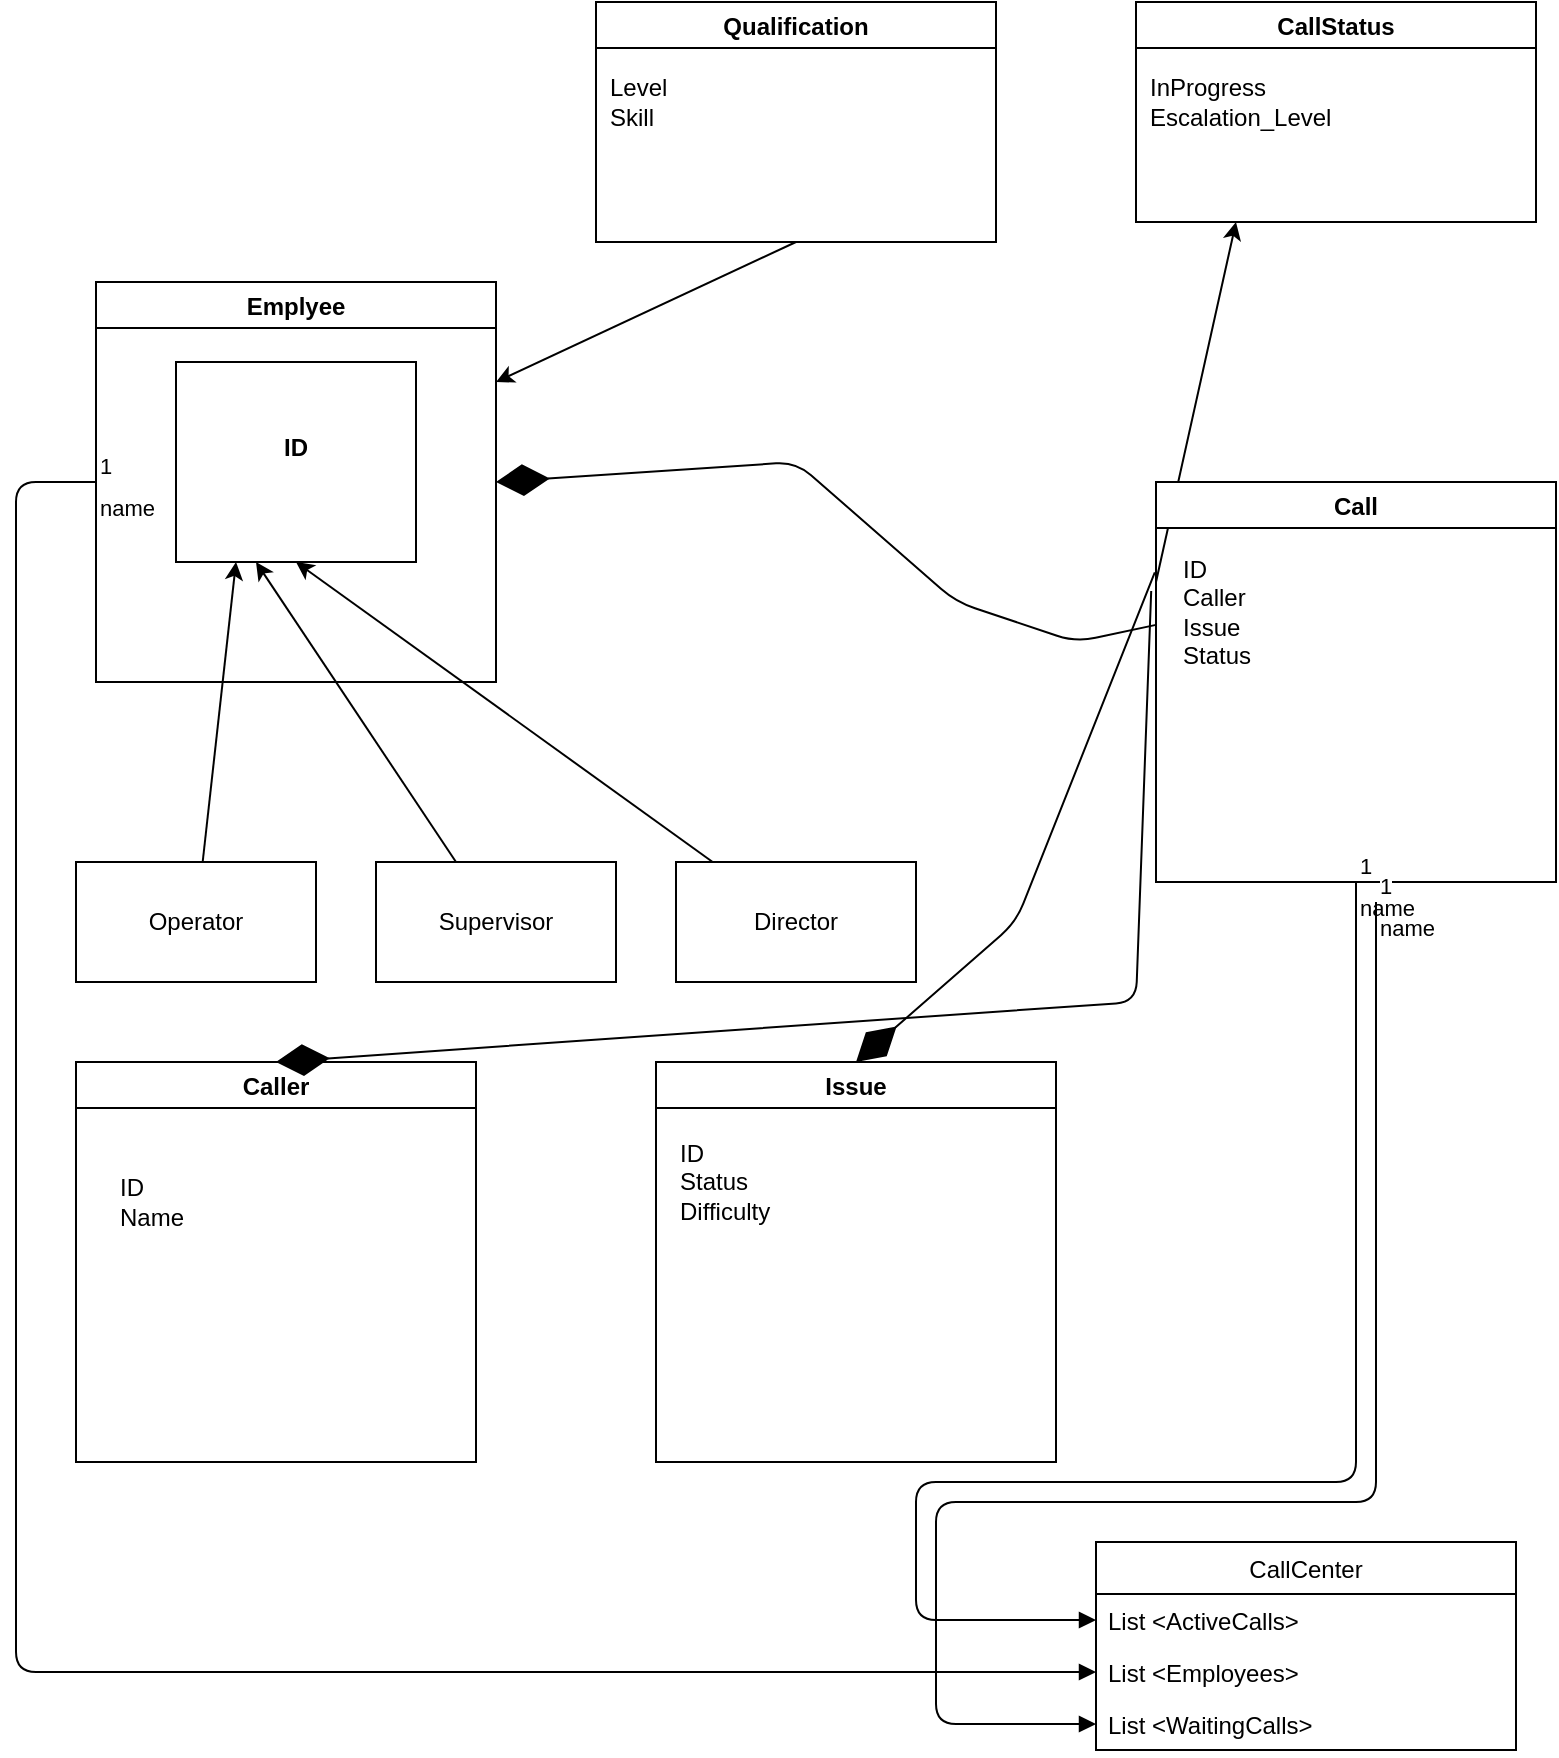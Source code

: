 <mxfile>
    <diagram id="MB1nI8GtG2KB_5ylQwsT" name="Page-1">
        <mxGraphModel dx="1062" dy="1724" grid="1" gridSize="10" guides="1" tooltips="1" connect="1" arrows="1" fold="1" page="1" pageScale="1" pageWidth="850" pageHeight="1100" math="0" shadow="0">
            <root>
                <mxCell id="0"/>
                <mxCell id="1" parent="0"/>
                <mxCell id="9" style="edgeStyle=none;html=1;" parent="1" source="3" edge="1">
                    <mxGeometry relative="1" as="geometry">
                        <mxPoint x="180" y="190" as="targetPoint"/>
                    </mxGeometry>
                </mxCell>
                <mxCell id="3" value="Operator" style="rounded=0;whiteSpace=wrap;html=1;" parent="1" vertex="1">
                    <mxGeometry x="100" y="340" width="120" height="60" as="geometry"/>
                </mxCell>
                <mxCell id="8" style="edgeStyle=none;html=1;" parent="1" source="5" edge="1">
                    <mxGeometry relative="1" as="geometry">
                        <mxPoint x="190" y="190" as="targetPoint"/>
                    </mxGeometry>
                </mxCell>
                <mxCell id="5" value="Supervisor" style="rounded=0;whiteSpace=wrap;html=1;" parent="1" vertex="1">
                    <mxGeometry x="250" y="340" width="120" height="60" as="geometry"/>
                </mxCell>
                <mxCell id="7" style="edgeStyle=none;html=1;entryX=0.5;entryY=1;entryDx=0;entryDy=0;" parent="1" source="6" target="2" edge="1">
                    <mxGeometry relative="1" as="geometry"/>
                </mxCell>
                <mxCell id="6" value="Director" style="rounded=0;whiteSpace=wrap;html=1;" parent="1" vertex="1">
                    <mxGeometry x="400" y="340" width="120" height="60" as="geometry"/>
                </mxCell>
                <mxCell id="19" value="Emplyee" style="swimlane;" parent="1" vertex="1">
                    <mxGeometry x="110" y="50" width="200" height="200" as="geometry"/>
                </mxCell>
                <mxCell id="2" value="&lt;b&gt;ID&lt;br&gt;&lt;br&gt;&lt;/b&gt;" style="rounded=0;whiteSpace=wrap;html=1;" parent="19" vertex="1">
                    <mxGeometry x="40" y="40" width="120" height="100" as="geometry"/>
                </mxCell>
                <mxCell id="20" value="Caller" style="swimlane;" parent="1" vertex="1">
                    <mxGeometry x="100" y="440" width="200" height="200" as="geometry"/>
                </mxCell>
                <mxCell id="41" value="ID&lt;br&gt;Name&lt;br&gt;" style="text;html=1;align=left;verticalAlign=middle;resizable=0;points=[];autosize=1;strokeColor=none;fillColor=none;" parent="20" vertex="1">
                    <mxGeometry x="20" y="50" width="60" height="40" as="geometry"/>
                </mxCell>
                <mxCell id="21" value="Issue" style="swimlane;" parent="1" vertex="1">
                    <mxGeometry x="390" y="440" width="200" height="200" as="geometry"/>
                </mxCell>
                <mxCell id="40" value="ID&lt;br&gt;Status&lt;br&gt;Difficulty&lt;br&gt;" style="text;html=1;align=left;verticalAlign=middle;resizable=0;points=[];autosize=1;strokeColor=none;fillColor=none;" parent="21" vertex="1">
                    <mxGeometry x="10" y="30" width="70" height="60" as="geometry"/>
                </mxCell>
                <mxCell id="48" style="edgeStyle=none;html=1;exitX=0;exitY=0.25;exitDx=0;exitDy=0;entryX=0.25;entryY=1;entryDx=0;entryDy=0;" parent="1" source="22" target="39" edge="1">
                    <mxGeometry relative="1" as="geometry"/>
                </mxCell>
                <mxCell id="22" value="Call" style="swimlane;" parent="1" vertex="1">
                    <mxGeometry x="640" y="150" width="200" height="200" as="geometry">
                        <mxRectangle x="640" y="150" width="60" height="30" as="alternateBounds"/>
                    </mxGeometry>
                </mxCell>
                <mxCell id="25" value="&lt;div style=&quot;text-align: left&quot;&gt;&lt;span&gt;ID&lt;/span&gt;&lt;/div&gt;&lt;div style=&quot;text-align: left&quot;&gt;&lt;span&gt;Caller&lt;/span&gt;&lt;/div&gt;&lt;div style=&quot;text-align: left&quot;&gt;&lt;span&gt;Issue&lt;/span&gt;&lt;/div&gt;&lt;div style=&quot;text-align: left&quot;&gt;&lt;span&gt;Status&lt;/span&gt;&lt;/div&gt;" style="text;html=1;align=center;verticalAlign=middle;resizable=0;points=[];autosize=1;strokeColor=none;fillColor=none;" parent="22" vertex="1">
                    <mxGeometry y="30" width="60" height="70" as="geometry"/>
                </mxCell>
                <mxCell id="26" value="" style="endArrow=diamondThin;endFill=1;endSize=24;html=1;exitX=-0.04;exitY=0.35;exitDx=0;exitDy=0;exitPerimeter=0;entryX=0.5;entryY=0;entryDx=0;entryDy=0;" parent="1" source="25" target="20" edge="1">
                    <mxGeometry width="160" relative="1" as="geometry">
                        <mxPoint x="550" y="100" as="sourcePoint"/>
                        <mxPoint x="190" y="420" as="targetPoint"/>
                        <Array as="points">
                            <mxPoint x="630" y="410"/>
                        </Array>
                    </mxGeometry>
                </mxCell>
                <mxCell id="27" value="" style="endArrow=diamondThin;endFill=1;endSize=24;html=1;entryX=0.5;entryY=0;entryDx=0;entryDy=0;exitX=-0.01;exitY=0.217;exitDx=0;exitDy=0;exitPerimeter=0;" parent="1" source="25" target="21" edge="1">
                    <mxGeometry width="160" relative="1" as="geometry">
                        <mxPoint x="580" y="120" as="sourcePoint"/>
                        <mxPoint x="210" y="450" as="targetPoint"/>
                        <Array as="points">
                            <mxPoint x="570" y="370"/>
                        </Array>
                    </mxGeometry>
                </mxCell>
                <mxCell id="28" value="" style="endArrow=diamondThin;endFill=1;endSize=24;html=1;entryX=1;entryY=0.5;entryDx=0;entryDy=0;" parent="1" source="25" target="19" edge="1">
                    <mxGeometry width="160" relative="1" as="geometry">
                        <mxPoint x="580" y="130" as="sourcePoint"/>
                        <mxPoint x="220" y="460" as="targetPoint"/>
                        <Array as="points">
                            <mxPoint x="600" y="230"/>
                            <mxPoint x="540" y="210"/>
                            <mxPoint x="460" y="140"/>
                        </Array>
                    </mxGeometry>
                </mxCell>
                <mxCell id="29" value="CallCenter" style="swimlane;fontStyle=0;childLayout=stackLayout;horizontal=1;startSize=26;fillColor=none;horizontalStack=0;resizeParent=1;resizeParentMax=0;resizeLast=0;collapsible=1;marginBottom=0;" parent="1" vertex="1">
                    <mxGeometry x="610" y="680" width="210" height="104" as="geometry"/>
                </mxCell>
                <mxCell id="30" value="List &lt;ActiveCalls&gt;" style="text;strokeColor=none;fillColor=none;align=left;verticalAlign=top;spacingLeft=4;spacingRight=4;overflow=hidden;rotatable=0;points=[[0,0.5],[1,0.5]];portConstraint=eastwest;" parent="29" vertex="1">
                    <mxGeometry y="26" width="210" height="26" as="geometry"/>
                </mxCell>
                <mxCell id="31" value="List &lt;Employees&gt;" style="text;strokeColor=none;fillColor=none;align=left;verticalAlign=top;spacingLeft=4;spacingRight=4;overflow=hidden;rotatable=0;points=[[0,0.5],[1,0.5]];portConstraint=eastwest;" parent="29" vertex="1">
                    <mxGeometry y="52" width="210" height="26" as="geometry"/>
                </mxCell>
                <mxCell id="32" value="List &lt;WaitingCalls&gt;" style="text;strokeColor=none;fillColor=none;align=left;verticalAlign=top;spacingLeft=4;spacingRight=4;overflow=hidden;rotatable=0;points=[[0,0.5],[1,0.5]];portConstraint=eastwest;" parent="29" vertex="1">
                    <mxGeometry y="78" width="210" height="26" as="geometry"/>
                </mxCell>
                <mxCell id="33" value="name" style="endArrow=block;endFill=1;html=1;edgeStyle=orthogonalEdgeStyle;align=left;verticalAlign=top;exitX=0.5;exitY=1;exitDx=0;exitDy=0;entryX=0;entryY=0.5;entryDx=0;entryDy=0;" parent="1" source="22" target="30" edge="1">
                    <mxGeometry x="-1" relative="1" as="geometry">
                        <mxPoint x="360" y="450" as="sourcePoint"/>
                        <mxPoint x="550" y="952" as="targetPoint"/>
                        <Array as="points">
                            <mxPoint x="740" y="650"/>
                            <mxPoint x="520" y="650"/>
                            <mxPoint x="520" y="719"/>
                        </Array>
                    </mxGeometry>
                </mxCell>
                <mxCell id="34" value="1" style="edgeLabel;resizable=0;html=1;align=left;verticalAlign=bottom;" parent="33" connectable="0" vertex="1">
                    <mxGeometry x="-1" relative="1" as="geometry"/>
                </mxCell>
                <mxCell id="35" value="name" style="endArrow=block;endFill=1;html=1;edgeStyle=orthogonalEdgeStyle;align=left;verticalAlign=top;exitX=0;exitY=0.5;exitDx=0;exitDy=0;entryX=0;entryY=0.5;entryDx=0;entryDy=0;" parent="1" source="19" target="31" edge="1">
                    <mxGeometry x="-1" relative="1" as="geometry">
                        <mxPoint x="70" y="200" as="sourcePoint"/>
                        <mxPoint x="-60" y="569" as="targetPoint"/>
                        <Array as="points">
                            <mxPoint x="70" y="150"/>
                            <mxPoint x="70" y="745"/>
                        </Array>
                    </mxGeometry>
                </mxCell>
                <mxCell id="36" value="1" style="edgeLabel;resizable=0;html=1;align=left;verticalAlign=bottom;" parent="35" connectable="0" vertex="1">
                    <mxGeometry x="-1" relative="1" as="geometry"/>
                </mxCell>
                <mxCell id="37" value="name" style="endArrow=block;endFill=1;html=1;edgeStyle=orthogonalEdgeStyle;align=left;verticalAlign=top;exitX=0.5;exitY=1;exitDx=0;exitDy=0;entryX=0;entryY=0.5;entryDx=0;entryDy=0;" parent="1" target="32" edge="1">
                    <mxGeometry x="-1" relative="1" as="geometry">
                        <mxPoint x="750" y="360" as="sourcePoint"/>
                        <mxPoint x="620" y="729" as="targetPoint"/>
                        <Array as="points">
                            <mxPoint x="750" y="660"/>
                            <mxPoint x="530" y="660"/>
                            <mxPoint x="530" y="771"/>
                        </Array>
                    </mxGeometry>
                </mxCell>
                <mxCell id="38" value="1" style="edgeLabel;resizable=0;html=1;align=left;verticalAlign=bottom;" parent="37" connectable="0" vertex="1">
                    <mxGeometry x="-1" relative="1" as="geometry"/>
                </mxCell>
                <mxCell id="39" value="CallStatus" style="swimlane;" parent="1" vertex="1">
                    <mxGeometry x="630" y="-90" width="200" height="110" as="geometry">
                        <mxRectangle x="100" y="780" width="80" height="30" as="alternateBounds"/>
                    </mxGeometry>
                </mxCell>
                <mxCell id="42" value="&lt;span style=&quot;text-align: left;&quot;&gt;InProgress&lt;/span&gt;&lt;br style=&quot;text-align: left;&quot;&gt;&lt;span style=&quot;text-align: left;&quot;&gt;Escalation_Level&lt;/span&gt;" style="text;html=1;align=left;verticalAlign=middle;resizable=0;points=[];autosize=1;strokeColor=none;fillColor=none;" parent="39" vertex="1">
                    <mxGeometry x="5" y="30" width="110" height="40" as="geometry"/>
                </mxCell>
                <mxCell id="46" style="edgeStyle=none;html=1;exitX=0.5;exitY=1;exitDx=0;exitDy=0;entryX=1;entryY=0.25;entryDx=0;entryDy=0;" parent="1" source="44" target="19" edge="1">
                    <mxGeometry relative="1" as="geometry"/>
                </mxCell>
                <mxCell id="44" value="Qualification" style="swimlane;startSize=23;" parent="1" vertex="1">
                    <mxGeometry x="360" y="-90" width="200" height="120" as="geometry">
                        <mxRectangle x="100" y="780" width="80" height="30" as="alternateBounds"/>
                    </mxGeometry>
                </mxCell>
                <mxCell id="45" value="&lt;span style=&quot;text-align: left;&quot;&gt;Level&lt;/span&gt;&lt;br style=&quot;text-align: left;&quot;&gt;Skill" style="text;html=1;align=left;verticalAlign=middle;resizable=0;points=[];autosize=1;strokeColor=none;fillColor=none;" parent="44" vertex="1">
                    <mxGeometry x="5" y="30" width="50" height="40" as="geometry"/>
                </mxCell>
            </root>
        </mxGraphModel>
    </diagram>
</mxfile>